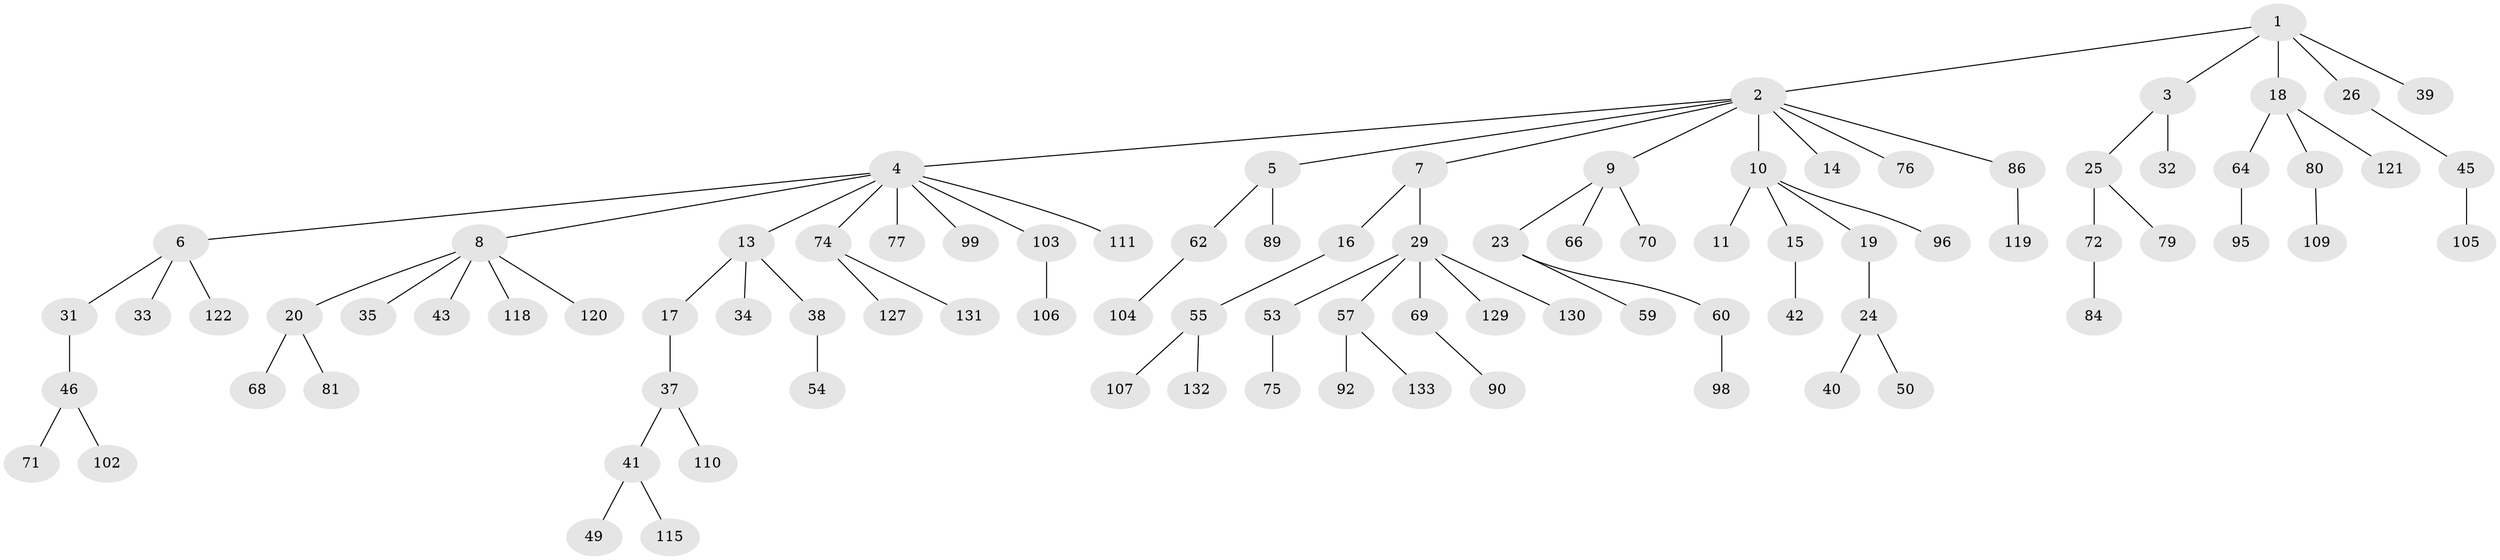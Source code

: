 // original degree distribution, {6: 0.007462686567164179, 10: 0.007462686567164179, 4: 0.08208955223880597, 9: 0.007462686567164179, 3: 0.13432835820895522, 5: 0.022388059701492536, 2: 0.21641791044776118, 1: 0.5223880597014925}
// Generated by graph-tools (version 1.1) at 2025/11/02/27/25 16:11:29]
// undirected, 91 vertices, 90 edges
graph export_dot {
graph [start="1"]
  node [color=gray90,style=filled];
  1 [super="+67"];
  2 [super="+83"];
  3 [super="+52"];
  4 [super="+21"];
  5 [super="+112"];
  6 [super="+28"];
  7 [super="+12"];
  8 [super="+30"];
  9 [super="+61"];
  10 [super="+78"];
  11 [super="+22"];
  13 [super="+134"];
  14 [super="+47"];
  15 [super="+100"];
  16;
  17 [super="+36"];
  18 [super="+63"];
  19;
  20;
  23 [super="+48"];
  24 [super="+125"];
  25 [super="+27"];
  26 [super="+94"];
  29 [super="+51"];
  31;
  32 [super="+73"];
  33;
  34;
  35 [super="+97"];
  37;
  38 [super="+108"];
  39 [super="+44"];
  40 [super="+91"];
  41 [super="+85"];
  42;
  43;
  45;
  46 [super="+56"];
  49;
  50;
  53;
  54 [super="+58"];
  55 [super="+126"];
  57 [super="+93"];
  59;
  60 [super="+65"];
  62 [super="+116"];
  64 [super="+123"];
  66;
  68 [super="+88"];
  69 [super="+128"];
  70;
  71;
  72;
  74 [super="+82"];
  75 [super="+87"];
  76;
  77;
  79;
  80;
  81;
  84;
  86 [super="+101"];
  89;
  90;
  92;
  95;
  96;
  98 [super="+114"];
  99;
  102;
  103 [super="+124"];
  104;
  105 [super="+113"];
  106;
  107;
  109 [super="+117"];
  110;
  111;
  115;
  118;
  119;
  120;
  121;
  122;
  127;
  129;
  130;
  131;
  132;
  133;
  1 -- 2;
  1 -- 3;
  1 -- 18;
  1 -- 26;
  1 -- 39;
  2 -- 4;
  2 -- 5;
  2 -- 7;
  2 -- 9;
  2 -- 10;
  2 -- 14;
  2 -- 76;
  2 -- 86;
  3 -- 25;
  3 -- 32;
  4 -- 6;
  4 -- 8;
  4 -- 13;
  4 -- 77;
  4 -- 99;
  4 -- 103;
  4 -- 111;
  4 -- 74;
  5 -- 62;
  5 -- 89;
  6 -- 122;
  6 -- 33;
  6 -- 31;
  7 -- 16;
  7 -- 29;
  8 -- 20;
  8 -- 35;
  8 -- 118;
  8 -- 43;
  8 -- 120;
  9 -- 23;
  9 -- 66;
  9 -- 70;
  10 -- 11;
  10 -- 15;
  10 -- 19;
  10 -- 96;
  13 -- 17;
  13 -- 34;
  13 -- 38;
  15 -- 42;
  16 -- 55;
  17 -- 37;
  18 -- 80;
  18 -- 121;
  18 -- 64;
  19 -- 24;
  20 -- 68;
  20 -- 81;
  23 -- 59;
  23 -- 60;
  24 -- 40;
  24 -- 50;
  25 -- 72;
  25 -- 79;
  26 -- 45;
  29 -- 53;
  29 -- 130;
  29 -- 57;
  29 -- 129;
  29 -- 69;
  31 -- 46;
  37 -- 41;
  37 -- 110;
  38 -- 54;
  41 -- 49;
  41 -- 115;
  45 -- 105;
  46 -- 102;
  46 -- 71;
  53 -- 75;
  55 -- 107;
  55 -- 132;
  57 -- 92;
  57 -- 133;
  60 -- 98;
  62 -- 104;
  64 -- 95;
  69 -- 90;
  72 -- 84;
  74 -- 127;
  74 -- 131;
  80 -- 109;
  86 -- 119;
  103 -- 106;
}

